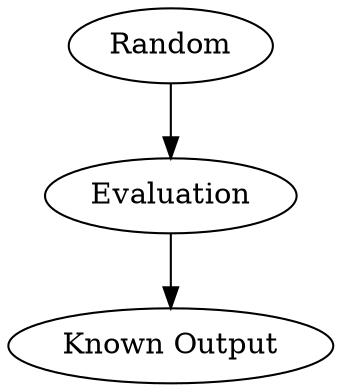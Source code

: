 digraph {
    Input[label="Random" class="disabled"]
    Evaluation[class="disabled"]
    Analysis[label="Known Output"]

    Input -> Evaluation[class="disabled"]
    Evaluation -> Analysis[class="disabled"]
}
